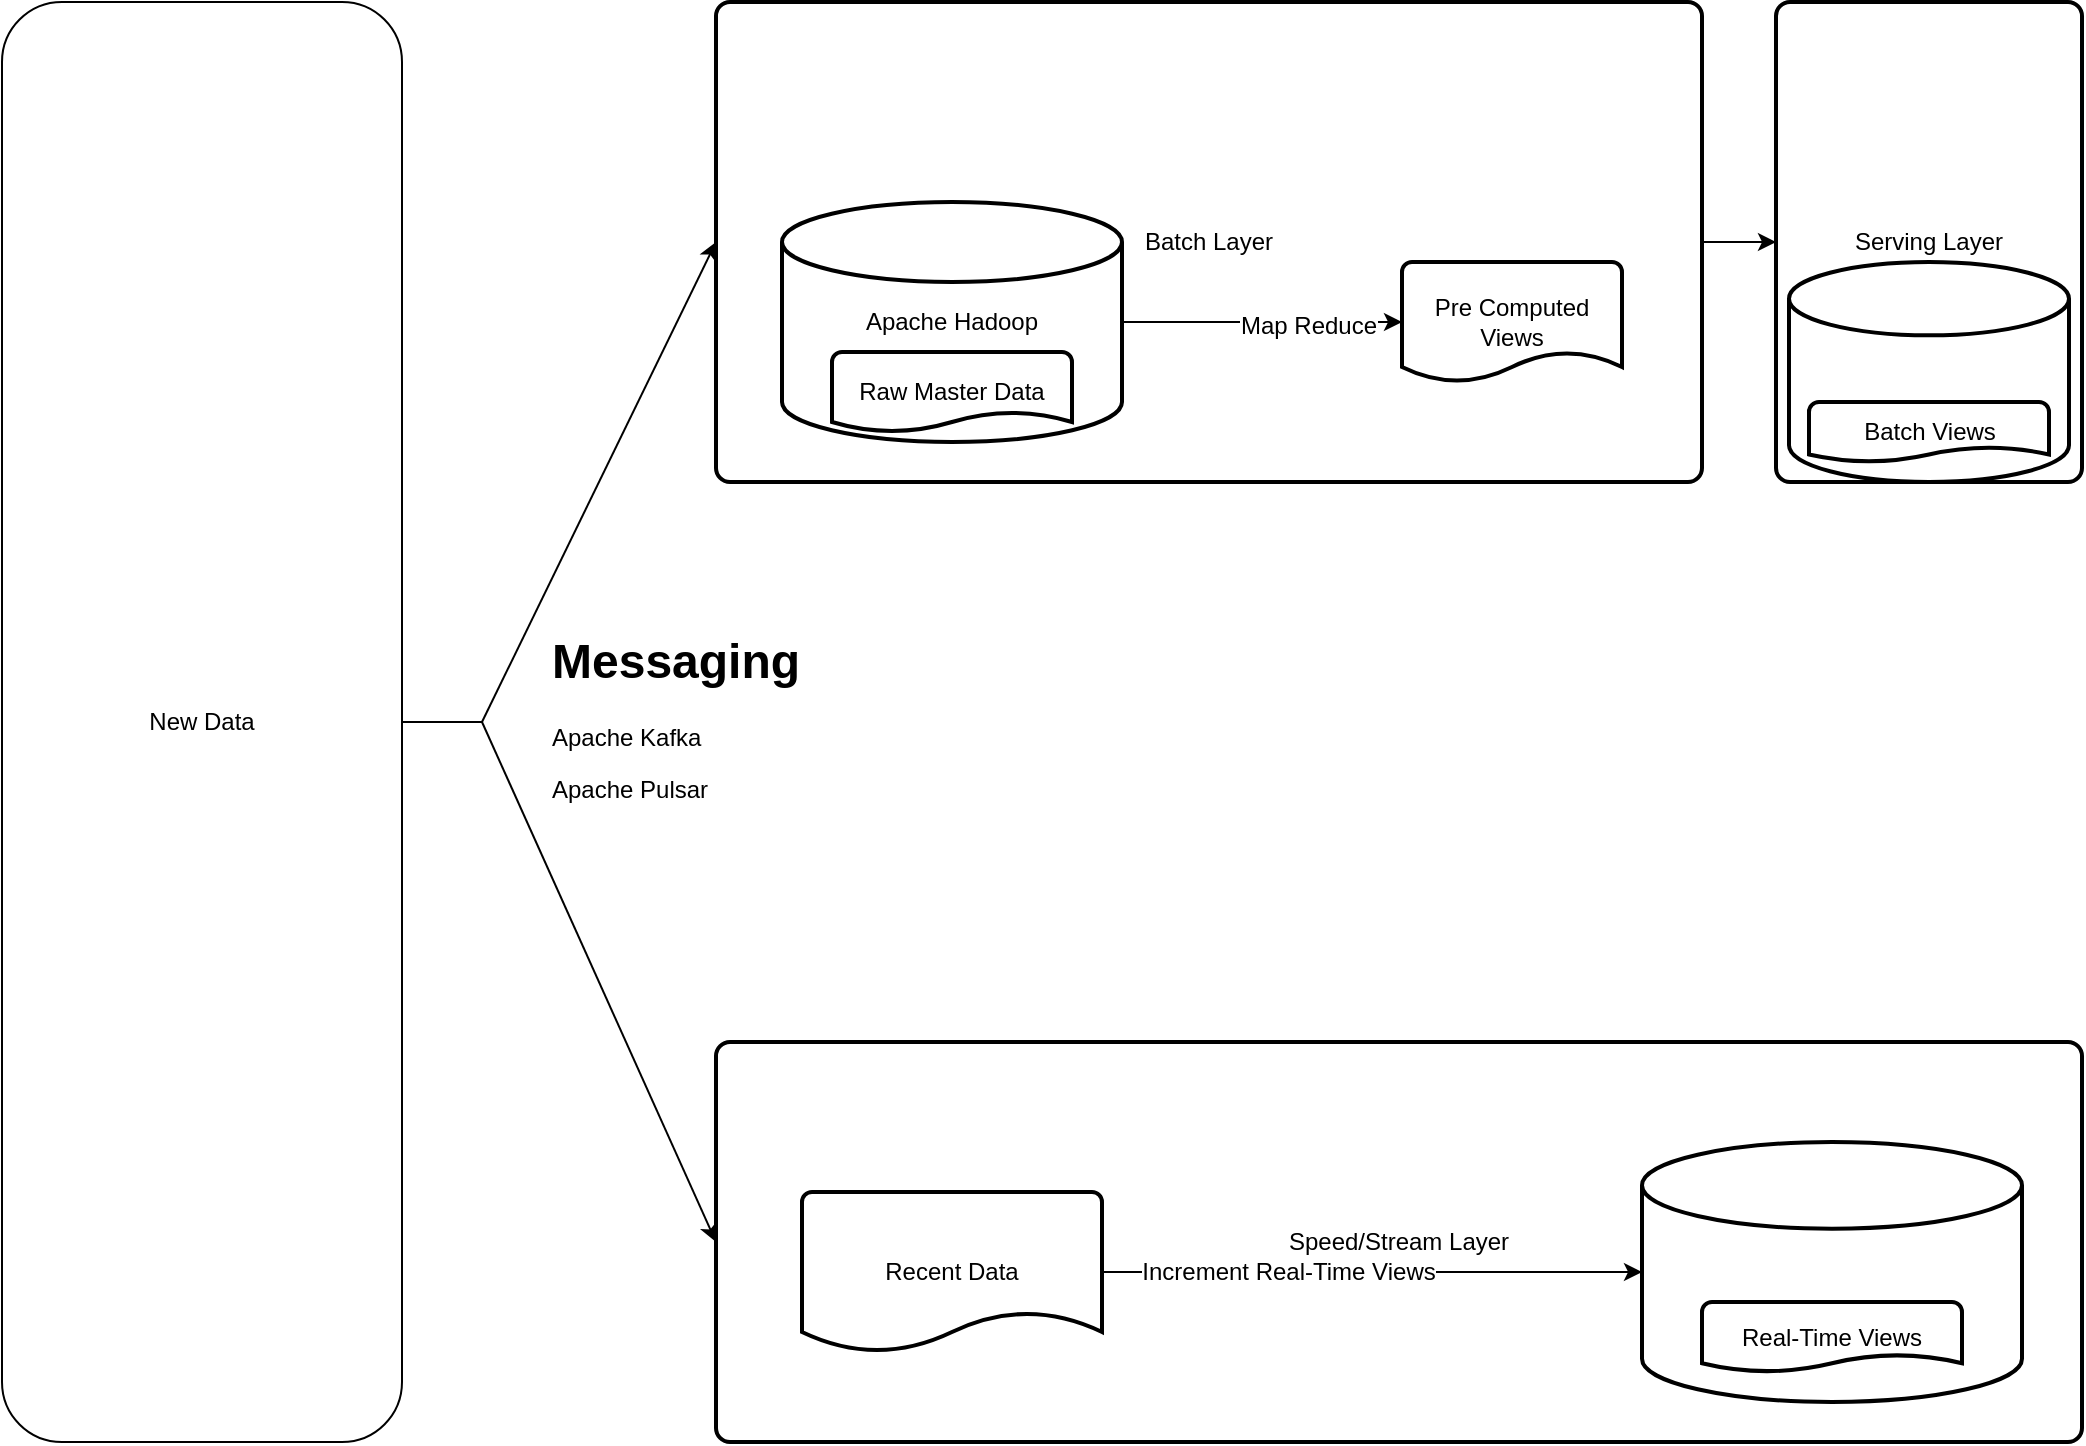 <mxfile version="12.3.8" type="device" pages="1"><diagram id="k1foZRpv-iAPY52bi1sX" name="Page-1"><mxGraphModel dx="1238" dy="900" grid="1" gridSize="10" guides="1" tooltips="1" connect="1" arrows="1" fold="1" page="1" pageScale="1" pageWidth="827" pageHeight="1169" math="0" shadow="0"><root><mxCell id="0"/><mxCell id="1" parent="0"/><mxCell id="4eAtSQOCoEn_z89LSjZU-2" value="&lt;div&gt;New Data&lt;/div&gt;" style="rounded=1;whiteSpace=wrap;html=1;" vertex="1" parent="1"><mxGeometry x="120" y="40" width="200" height="720" as="geometry"/></mxCell><mxCell id="4eAtSQOCoEn_z89LSjZU-6" value="&lt;div&gt;Batch Layer&lt;/div&gt;" style="rounded=1;whiteSpace=wrap;html=1;absoluteArcSize=1;arcSize=14;strokeWidth=2;" vertex="1" parent="1"><mxGeometry x="477" y="40" width="493" height="240" as="geometry"/></mxCell><mxCell id="4eAtSQOCoEn_z89LSjZU-7" value="Speed/Stream Layer" style="rounded=1;whiteSpace=wrap;html=1;absoluteArcSize=1;arcSize=14;strokeWidth=2;" vertex="1" parent="1"><mxGeometry x="477" y="560" width="683" height="200" as="geometry"/></mxCell><mxCell id="4eAtSQOCoEn_z89LSjZU-8" value="Apache Hadoop" style="strokeWidth=2;html=1;shape=mxgraph.flowchart.database;whiteSpace=wrap;" vertex="1" parent="1"><mxGeometry x="510" y="140" width="170" height="120" as="geometry"/></mxCell><mxCell id="4eAtSQOCoEn_z89LSjZU-10" value="" style="endArrow=classic;html=1;entryX=0;entryY=0.5;entryDx=0;entryDy=0;" edge="1" parent="1" target="4eAtSQOCoEn_z89LSjZU-6"><mxGeometry width="50" height="50" relative="1" as="geometry"><mxPoint x="360" y="400" as="sourcePoint"/><mxPoint x="300" y="160" as="targetPoint"/></mxGeometry></mxCell><mxCell id="4eAtSQOCoEn_z89LSjZU-11" value="" style="endArrow=classic;html=1;entryX=0;entryY=0.5;entryDx=0;entryDy=0;" edge="1" parent="1" target="4eAtSQOCoEn_z89LSjZU-7"><mxGeometry width="50" height="50" relative="1" as="geometry"><mxPoint x="360" y="400" as="sourcePoint"/><mxPoint x="310" y="490" as="targetPoint"/></mxGeometry></mxCell><mxCell id="4eAtSQOCoEn_z89LSjZU-13" value="" style="endArrow=none;html=1;exitX=1;exitY=0.5;exitDx=0;exitDy=0;" edge="1" parent="1" source="4eAtSQOCoEn_z89LSjZU-2"><mxGeometry width="50" height="50" relative="1" as="geometry"><mxPoint x="300" y="390" as="sourcePoint"/><mxPoint x="360" y="400" as="targetPoint"/></mxGeometry></mxCell><mxCell id="4eAtSQOCoEn_z89LSjZU-16" value="&lt;h1&gt;Messaging &lt;br&gt;&lt;/h1&gt;&lt;p&gt;Apache Kafka&lt;/p&gt;&lt;p&gt;Apache Pulsar&lt;br&gt;&lt;/p&gt;" style="text;html=1;strokeColor=none;fillColor=none;spacing=5;spacingTop=-20;whiteSpace=wrap;overflow=hidden;rounded=0;" vertex="1" parent="1"><mxGeometry x="390" y="350" width="190" height="120" as="geometry"/></mxCell><mxCell id="4eAtSQOCoEn_z89LSjZU-25" value="" style="endArrow=classic;html=1;entryX=0;entryY=0.5;entryDx=0;entryDy=0;entryPerimeter=0;" edge="1" parent="1" source="4eAtSQOCoEn_z89LSjZU-8" target="4eAtSQOCoEn_z89LSjZU-26"><mxGeometry width="50" height="50" relative="1" as="geometry"><mxPoint x="750" y="250" as="sourcePoint"/><mxPoint x="800" y="200" as="targetPoint"/></mxGeometry></mxCell><mxCell id="4eAtSQOCoEn_z89LSjZU-27" value="Map Reduce" style="text;html=1;align=center;verticalAlign=middle;resizable=0;points=[];;labelBackgroundColor=#ffffff;" vertex="1" connectable="0" parent="4eAtSQOCoEn_z89LSjZU-25"><mxGeometry x="0.329" y="-2" relative="1" as="geometry"><mxPoint as="offset"/></mxGeometry></mxCell><mxCell id="4eAtSQOCoEn_z89LSjZU-26" value="&lt;div&gt;Pre Computed Views&lt;/div&gt;" style="strokeWidth=2;html=1;shape=mxgraph.flowchart.document2;whiteSpace=wrap;size=0.25;" vertex="1" parent="1"><mxGeometry x="820" y="170" width="110" height="60" as="geometry"/></mxCell><mxCell id="4eAtSQOCoEn_z89LSjZU-29" value="Serving Layer" style="rounded=1;whiteSpace=wrap;html=1;absoluteArcSize=1;arcSize=14;strokeWidth=2;" vertex="1" parent="1"><mxGeometry x="1007" y="40" width="153" height="240" as="geometry"/></mxCell><mxCell id="4eAtSQOCoEn_z89LSjZU-30" value="" style="strokeWidth=2;html=1;shape=mxgraph.flowchart.database;whiteSpace=wrap;" vertex="1" parent="1"><mxGeometry x="1013.5" y="170" width="140" height="110" as="geometry"/></mxCell><mxCell id="4eAtSQOCoEn_z89LSjZU-31" value="Batch Views" style="strokeWidth=2;html=1;shape=mxgraph.flowchart.document2;whiteSpace=wrap;size=0.25;" vertex="1" parent="1"><mxGeometry x="1023.5" y="240" width="120" height="30" as="geometry"/></mxCell><mxCell id="4eAtSQOCoEn_z89LSjZU-33" value="&lt;div&gt;Raw Master Data&lt;/div&gt;" style="strokeWidth=2;html=1;shape=mxgraph.flowchart.document2;whiteSpace=wrap;size=0.25;" vertex="1" parent="1"><mxGeometry x="535" y="215" width="120" height="40" as="geometry"/></mxCell><mxCell id="4eAtSQOCoEn_z89LSjZU-34" value="" style="endArrow=classic;html=1;exitX=1;exitY=0.5;exitDx=0;exitDy=0;entryX=0;entryY=0.5;entryDx=0;entryDy=0;" edge="1" parent="1" source="4eAtSQOCoEn_z89LSjZU-6" target="4eAtSQOCoEn_z89LSjZU-29"><mxGeometry width="50" height="50" relative="1" as="geometry"><mxPoint x="960" y="360" as="sourcePoint"/><mxPoint x="1010" y="310" as="targetPoint"/></mxGeometry></mxCell><mxCell id="4eAtSQOCoEn_z89LSjZU-35" value="Recent Data" style="strokeWidth=2;html=1;shape=mxgraph.flowchart.document2;whiteSpace=wrap;size=0.25;" vertex="1" parent="1"><mxGeometry x="520" y="635" width="150" height="80" as="geometry"/></mxCell><mxCell id="4eAtSQOCoEn_z89LSjZU-36" value="" style="strokeWidth=2;html=1;shape=mxgraph.flowchart.database;whiteSpace=wrap;" vertex="1" parent="1"><mxGeometry x="940" y="610" width="190" height="130" as="geometry"/></mxCell><mxCell id="4eAtSQOCoEn_z89LSjZU-37" value="" style="endArrow=classic;html=1;exitX=1;exitY=0.5;exitDx=0;exitDy=0;exitPerimeter=0;entryX=0;entryY=0.5;entryDx=0;entryDy=0;entryPerimeter=0;" edge="1" parent="1" source="4eAtSQOCoEn_z89LSjZU-35" target="4eAtSQOCoEn_z89LSjZU-36"><mxGeometry width="50" height="50" relative="1" as="geometry"><mxPoint x="330" y="830" as="sourcePoint"/><mxPoint x="380" y="780" as="targetPoint"/></mxGeometry></mxCell><mxCell id="4eAtSQOCoEn_z89LSjZU-38" value="Increment Real-Time Views" style="text;html=1;align=center;verticalAlign=middle;resizable=0;points=[];;labelBackgroundColor=#ffffff;" vertex="1" connectable="0" parent="4eAtSQOCoEn_z89LSjZU-37"><mxGeometry x="-0.311" relative="1" as="geometry"><mxPoint as="offset"/></mxGeometry></mxCell><mxCell id="4eAtSQOCoEn_z89LSjZU-39" value="Real-Time Views" style="strokeWidth=2;html=1;shape=mxgraph.flowchart.document2;whiteSpace=wrap;size=0.25;" vertex="1" parent="1"><mxGeometry x="970" y="690" width="130" height="35" as="geometry"/></mxCell></root></mxGraphModel></diagram></mxfile>